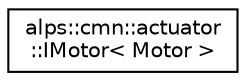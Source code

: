 digraph "クラス階層図"
{
 // LATEX_PDF_SIZE
  edge [fontname="Helvetica",fontsize="10",labelfontname="Helvetica",labelfontsize="10"];
  node [fontname="Helvetica",fontsize="10",shape=record];
  rankdir="LR";
  Node0 [label="alps::cmn::actuator\l::IMotor\< Motor \>",height=0.2,width=0.4,color="black", fillcolor="white", style="filled",URL="$classalps_1_1cmn_1_1actuator_1_1_i_motor.html",tooltip=" "];
}
